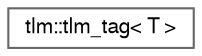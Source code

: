 digraph "Graphical Class Hierarchy"
{
 // LATEX_PDF_SIZE
  bgcolor="transparent";
  edge [fontname=FreeSans,fontsize=10,labelfontname=FreeSans,labelfontsize=10];
  node [fontname=FreeSans,fontsize=10,shape=box,height=0.2,width=0.4];
  rankdir="LR";
  Node0 [id="Node000000",label="tlm::tlm_tag\< T \>",height=0.2,width=0.4,color="grey40", fillcolor="white", style="filled",URL="$a01101.html",tooltip=" "];
}

